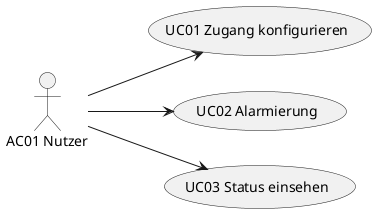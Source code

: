 @startuml
left to right direction

actor :AC01 Nutzer: as AC01

(UC01 Zugang konfigurieren) as (UC01)
(UC02 Alarmierung) as (UC02)
(UC03 Status einsehen) as (UC03)

AC01 --> (UC01)
AC01 --> (UC02)
AC01 --> (UC03)

@enduml